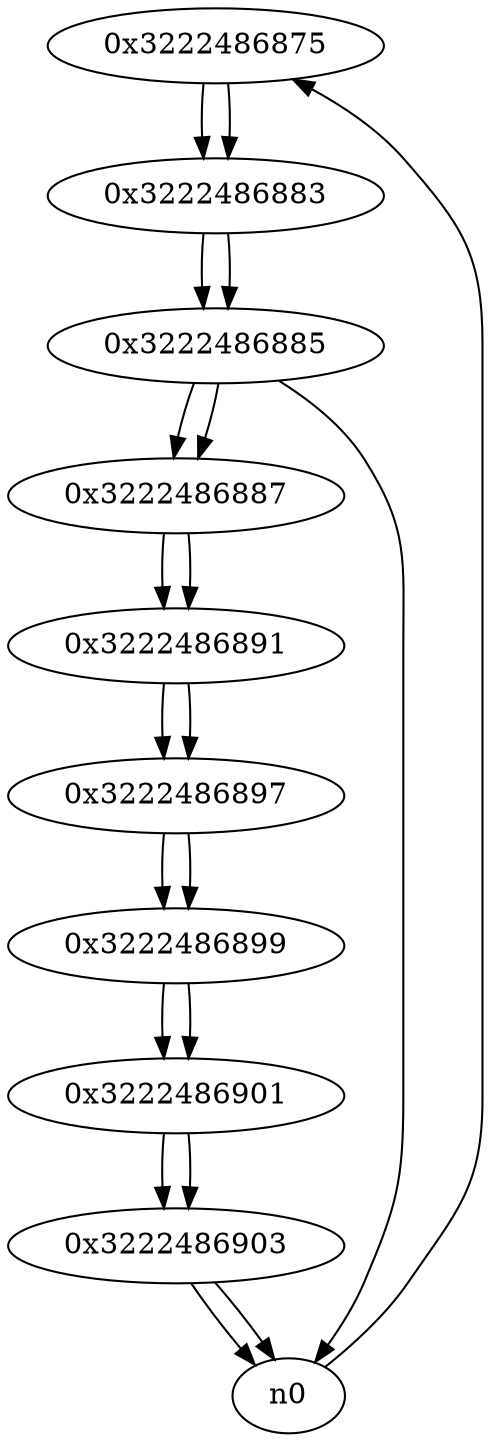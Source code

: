 digraph G{
/* nodes */
  n1 [label="0x3222486875"]
  n2 [label="0x3222486883"]
  n3 [label="0x3222486885"]
  n4 [label="0x3222486887"]
  n5 [label="0x3222486891"]
  n6 [label="0x3222486897"]
  n7 [label="0x3222486899"]
  n8 [label="0x3222486901"]
  n9 [label="0x3222486903"]
/* edges */
n1 -> n2;
n0 -> n1;
n2 -> n3;
n1 -> n2;
n3 -> n4;
n3 -> n0;
n2 -> n3;
n4 -> n5;
n3 -> n4;
n5 -> n6;
n4 -> n5;
n6 -> n7;
n5 -> n6;
n7 -> n8;
n6 -> n7;
n8 -> n9;
n7 -> n8;
n9 -> n0;
n9 -> n0;
n8 -> n9;
}
